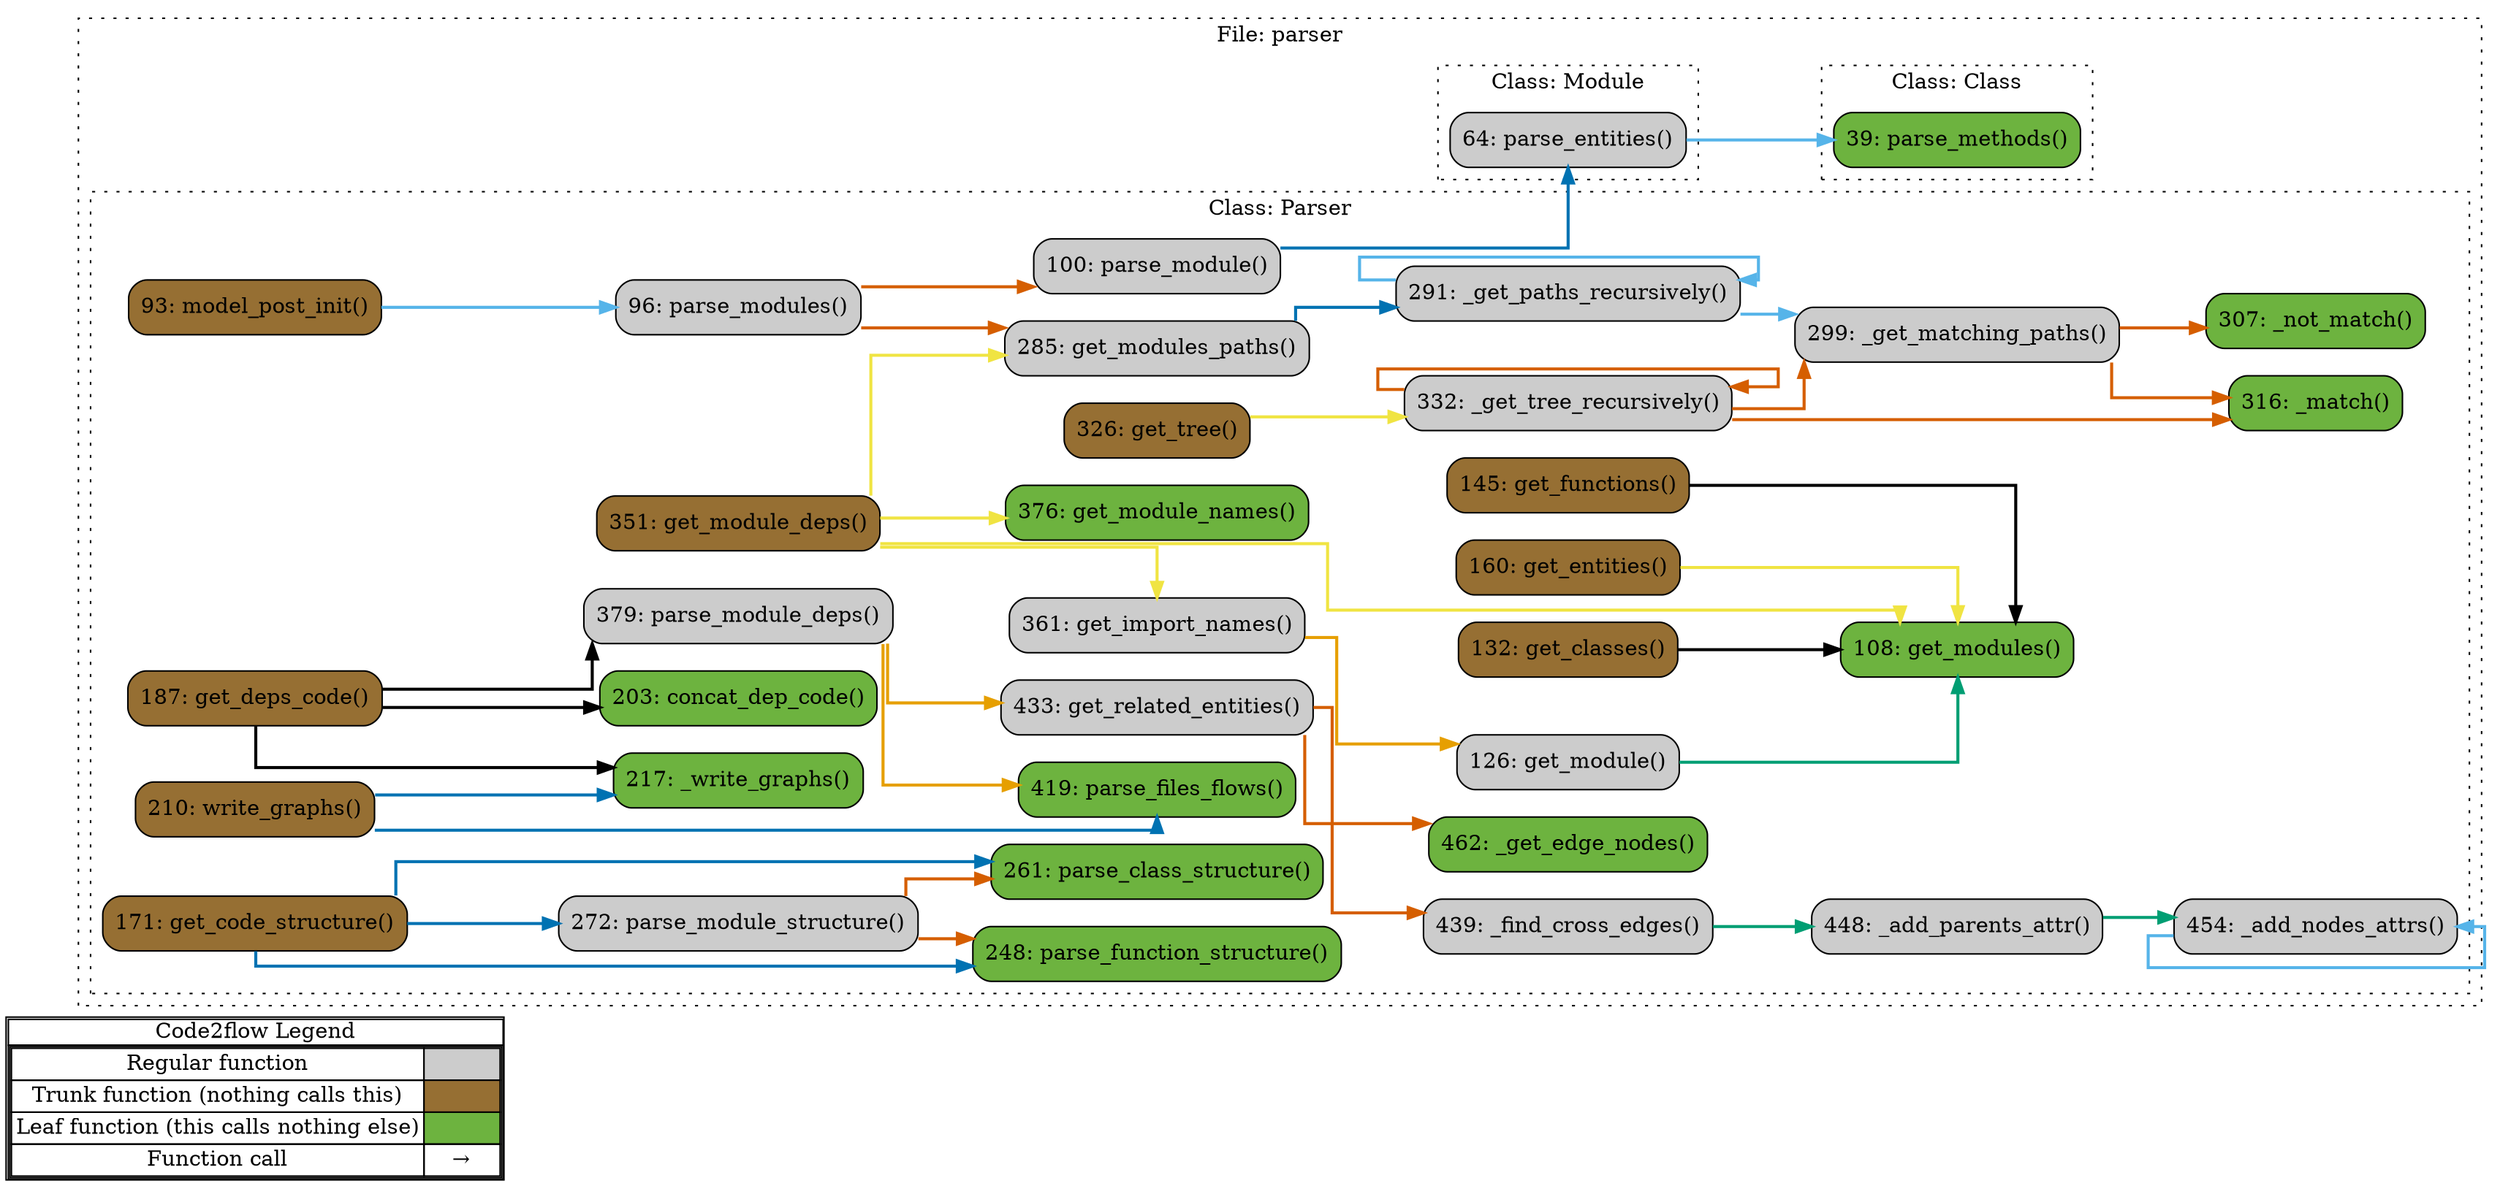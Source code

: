 digraph G {
concentrate=true;
splines="ortho";
rankdir="LR";
subgraph legend{
    rank = min;
    label = "legend";
    Legend [shape=none, margin=0, label = <
        <table cellspacing="0" cellpadding="0" border="1"><tr><td>Code2flow Legend</td></tr><tr><td>
        <table cellspacing="0">
        <tr><td>Regular function</td><td width="50px" bgcolor='#cccccc'></td></tr>
        <tr><td>Trunk function (nothing calls this)</td><td bgcolor='#966F33'></td></tr>
        <tr><td>Leaf function (this calls nothing else)</td><td bgcolor='#6db33f'></td></tr>
        <tr><td>Function call</td><td><font color='black'>&#8594;</font></td></tr>
        </table></td></tr></table>
        >];
}node_bc28c28c [label="326: get_tree()" name="parser::Parser.get_tree" shape="rect" style="rounded,filled" fillcolor="#966F33" ];
node_499d168b [label="126: get_module()" name="parser::Parser.get_module" shape="rect" style="rounded,filled" fillcolor="#cccccc" ];
node_f9f0388e [label="272: parse_module_structure()" name="parser::Parser.parse_module_structure" shape="rect" style="rounded,filled" fillcolor="#cccccc" ];
node_b6ccfbd6 [label="299: _get_matching_paths()" name="parser::Parser._get_matching_paths" shape="rect" style="rounded,filled" fillcolor="#cccccc" ];
node_d47f8482 [label="454: _add_nodes_attrs()" name="parser::Parser._add_nodes_attrs" shape="rect" style="rounded,filled" fillcolor="#cccccc" ];
node_d6716af4 [label="351: get_module_deps()" name="parser::Parser.get_module_deps" shape="rect" style="rounded,filled" fillcolor="#966F33" ];
node_84e87eb0 [label="248: parse_function_structure()" name="parser::Parser.parse_function_structure" shape="rect" style="rounded,filled" fillcolor="#6db33f" ];
node_c69a4d0d [label="100: parse_module()" name="parser::Parser.parse_module" shape="rect" style="rounded,filled" fillcolor="#cccccc" ];
node_56465d25 [label="210: write_graphs()" name="parser::Parser.write_graphs" shape="rect" style="rounded,filled" fillcolor="#966F33" ];
node_a7969c5e [label="433: get_related_entities()" name="parser::Parser.get_related_entities" shape="rect" style="rounded,filled" fillcolor="#cccccc" ];
node_e1123935 [label="285: get_modules_paths()" name="parser::Parser.get_modules_paths" shape="rect" style="rounded,filled" fillcolor="#cccccc" ];
node_fe10930d [label="307: _not_match()" name="parser::Parser._not_match" shape="rect" style="rounded,filled" fillcolor="#6db33f" ];
node_6fb3306a [label="93: model_post_init()" name="parser::Parser.model_post_init" shape="rect" style="rounded,filled" fillcolor="#966F33" ];
node_39662934 [label="160: get_entities()" name="parser::Parser.get_entities" shape="rect" style="rounded,filled" fillcolor="#966F33" ];
node_04d61fa0 [label="187: get_deps_code()" name="parser::Parser.get_deps_code" shape="rect" style="rounded,filled" fillcolor="#966F33" ];
node_bd3db758 [label="132: get_classes()" name="parser::Parser.get_classes" shape="rect" style="rounded,filled" fillcolor="#966F33" ];
node_46bd7e85 [label="462: _get_edge_nodes()" name="parser::Parser._get_edge_nodes" shape="rect" style="rounded,filled" fillcolor="#6db33f" ];
node_da74d3b1 [label="39: parse_methods()" name="parser::Class.parse_methods" shape="rect" style="rounded,filled" fillcolor="#6db33f" ];
node_55e369ad [label="261: parse_class_structure()" name="parser::Parser.parse_class_structure" shape="rect" style="rounded,filled" fillcolor="#6db33f" ];
node_343e9ae6 [label="332: _get_tree_recursively()" name="parser::Parser._get_tree_recursively" shape="rect" style="rounded,filled" fillcolor="#cccccc" ];
node_78fda419 [label="379: parse_module_deps()" name="parser::Parser.parse_module_deps" shape="rect" style="rounded,filled" fillcolor="#cccccc" ];
node_b5529be3 [label="439: _find_cross_edges()" name="parser::Parser._find_cross_edges" shape="rect" style="rounded,filled" fillcolor="#cccccc" ];
node_9f28598e [label="96: parse_modules()" name="parser::Parser.parse_modules" shape="rect" style="rounded,filled" fillcolor="#cccccc" ];
node_fb99833a [label="64: parse_entities()" name="parser::Module.parse_entities" shape="rect" style="rounded,filled" fillcolor="#cccccc" ];
node_e198b13a [label="376: get_module_names()" name="parser::Parser.get_module_names" shape="rect" style="rounded,filled" fillcolor="#6db33f" ];
node_d8cf52dc [label="217: _write_graphs()" name="parser::Parser._write_graphs" shape="rect" style="rounded,filled" fillcolor="#6db33f" ];
node_448fab1a [label="291: _get_paths_recursively()" name="parser::Parser._get_paths_recursively" shape="rect" style="rounded,filled" fillcolor="#cccccc" ];
node_f1011ef9 [label="361: get_import_names()" name="parser::Parser.get_import_names" shape="rect" style="rounded,filled" fillcolor="#cccccc" ];
node_cc1eac9e [label="108: get_modules()" name="parser::Parser.get_modules" shape="rect" style="rounded,filled" fillcolor="#6db33f" ];
node_d445e2ee [label="203: concat_dep_code()" name="parser::Parser.concat_dep_code" shape="rect" style="rounded,filled" fillcolor="#6db33f" ];
node_8bcc1983 [label="316: _match()" name="parser::Parser._match" shape="rect" style="rounded,filled" fillcolor="#6db33f" ];
node_d923ee4b [label="419: parse_files_flows()" name="parser::Parser.parse_files_flows" shape="rect" style="rounded,filled" fillcolor="#6db33f" ];
node_7c04280b [label="448: _add_parents_attr()" name="parser::Parser._add_parents_attr" shape="rect" style="rounded,filled" fillcolor="#cccccc" ];
node_0f9250cd [label="171: get_code_structure()" name="parser::Parser.get_code_structure" shape="rect" style="rounded,filled" fillcolor="#966F33" ];
node_9303f9a8 [label="145: get_functions()" name="parser::Parser.get_functions" shape="rect" style="rounded,filled" fillcolor="#966F33" ];
node_fb99833a -> node_da74d3b1 [color="#56B4E9" penwidth="2"];
node_6fb3306a -> node_9f28598e [color="#56B4E9" penwidth="2"];
node_9f28598e -> node_e1123935 [color="#D55E00" penwidth="2"];
node_9f28598e -> node_c69a4d0d [color="#D55E00" penwidth="2"];
node_c69a4d0d -> node_fb99833a [color="#0072B2" penwidth="2"];
node_499d168b -> node_cc1eac9e [color="#009E73" penwidth="2"];
node_499d168b -> node_cc1eac9e [color="#009E73" penwidth="2"];
node_bd3db758 -> node_cc1eac9e [color="#000000" penwidth="2"];
node_9303f9a8 -> node_cc1eac9e [color="#000000" penwidth="2"];
node_39662934 -> node_cc1eac9e [color="#F0E442" penwidth="2"];
node_0f9250cd -> node_f9f0388e [color="#0072B2" penwidth="2"];
node_0f9250cd -> node_55e369ad [color="#0072B2" penwidth="2"];
node_0f9250cd -> node_84e87eb0 [color="#0072B2" penwidth="2"];
node_04d61fa0 -> node_78fda419 [color="#000000" penwidth="2"];
node_04d61fa0 -> node_d8cf52dc [color="#000000" penwidth="2"];
node_04d61fa0 -> node_d445e2ee [color="#000000" penwidth="2"];
node_56465d25 -> node_d923ee4b [color="#0072B2" penwidth="2"];
node_56465d25 -> node_d8cf52dc [color="#0072B2" penwidth="2"];
node_f9f0388e -> node_84e87eb0 [color="#D55E00" penwidth="2"];
node_f9f0388e -> node_55e369ad [color="#D55E00" penwidth="2"];
node_e1123935 -> node_448fab1a [color="#0072B2" penwidth="2"];
node_448fab1a -> node_b6ccfbd6 [color="#56B4E9" penwidth="2"];
node_448fab1a -> node_448fab1a [color="#56B4E9" penwidth="2"];
node_b6ccfbd6 -> node_fe10930d [color="#D55E00" penwidth="2"];
node_b6ccfbd6 -> node_8bcc1983 [color="#D55E00" penwidth="2"];
node_bc28c28c -> node_343e9ae6 [color="#F0E442" penwidth="2"];
node_343e9ae6 -> node_b6ccfbd6 [color="#D55E00" penwidth="2"];
node_343e9ae6 -> node_8bcc1983 [color="#D55E00" penwidth="2"];
node_343e9ae6 -> node_343e9ae6 [color="#D55E00" penwidth="2"];
node_d6716af4 -> node_f1011ef9 [color="#F0E442" penwidth="2"];
node_d6716af4 -> node_e1123935 [color="#F0E442" penwidth="2"];
node_d6716af4 -> node_e198b13a [color="#F0E442" penwidth="2"];
node_d6716af4 -> node_cc1eac9e [color="#F0E442" penwidth="2"];
node_f1011ef9 -> node_499d168b [color="#E69F00" penwidth="2"];
node_78fda419 -> node_d923ee4b [color="#E69F00" penwidth="2"];
node_78fda419 -> node_a7969c5e [color="#E69F00" penwidth="2"];
node_a7969c5e -> node_b5529be3 [color="#D55E00" penwidth="2"];
node_a7969c5e -> node_46bd7e85 [color="#D55E00" penwidth="2"];
node_b5529be3 -> node_7c04280b [color="#009E73" penwidth="2"];
node_7c04280b -> node_d47f8482 [color="#009E73" penwidth="2"];
node_7c04280b -> node_d47f8482 [color="#009E73" penwidth="2"];
node_d47f8482 -> node_d47f8482 [color="#56B4E9" penwidth="2"];
subgraph cluster_4e392be8 {
    label="File: parser";
    name="parser";
    style="filled";
    graph[style=dotted];
    subgraph cluster_3294fdd5 {
        node_da74d3b1;
        label="Class: Class";
        name="Class";
        style="filled";
        graph[style=dotted];
    };
    subgraph cluster_4e1118ae {
        node_fb99833a;
        label="Class: Module";
        name="Module";
        style="filled";
        graph[style=dotted];
    };
    subgraph cluster_9b123b73 {
        node_6fb3306a node_9f28598e node_c69a4d0d node_cc1eac9e node_499d168b node_bd3db758 node_9303f9a8 node_39662934 node_0f9250cd node_04d61fa0 node_d445e2ee node_56465d25 node_d8cf52dc node_84e87eb0 node_55e369ad node_f9f0388e node_e1123935 node_448fab1a node_b6ccfbd6 node_fe10930d node_8bcc1983 node_bc28c28c node_343e9ae6 node_d6716af4 node_f1011ef9 node_e198b13a node_78fda419 node_d923ee4b node_a7969c5e node_b5529be3 node_7c04280b node_d47f8482 node_46bd7e85;
        label="Class: Parser";
        name="Parser";
        style="filled";
        graph[style=dotted];
    };
};
}
